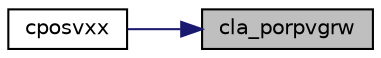 digraph "cla_porpvgrw"
{
 // LATEX_PDF_SIZE
  edge [fontname="Helvetica",fontsize="10",labelfontname="Helvetica",labelfontsize="10"];
  node [fontname="Helvetica",fontsize="10",shape=record];
  rankdir="RL";
  Node1 [label="cla_porpvgrw",height=0.2,width=0.4,color="black", fillcolor="grey75", style="filled", fontcolor="black",tooltip="CLA_PORPVGRW computes the reciprocal pivot growth factor norm(A)/norm(U) for a symmetric or Hermitian..."];
  Node1 -> Node2 [dir="back",color="midnightblue",fontsize="10",style="solid",fontname="Helvetica"];
  Node2 [label="cposvxx",height=0.2,width=0.4,color="black", fillcolor="white", style="filled",URL="$cposvxx_8f.html#a9d8d6eb1ee0b2e2769fa5995714f09b3",tooltip="CPOSVXX computes the solution to system of linear equations A * X = B for PO matrices"];
}

